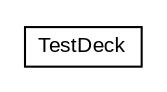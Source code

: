 #!/usr/local/bin/dot
#
# Class diagram 
# Generated by UMLGraph version R5_6 (http://www.umlgraph.org/)
#

digraph G {
	edge [fontname="arial",fontsize=10,labelfontname="arial",labelfontsize=10];
	node [fontname="arial",fontsize=10,shape=plaintext];
	nodesep=0.25;
	ranksep=0.5;
	// java_oo.card.TestDeck
	c1433 [label=<<table title="java_oo.card.TestDeck" border="0" cellborder="1" cellspacing="0" cellpadding="2" port="p" href="./TestDeck.html">
		<tr><td><table border="0" cellspacing="0" cellpadding="1">
<tr><td align="center" balign="center"> TestDeck </td></tr>
		</table></td></tr>
		</table>>, URL="./TestDeck.html", fontname="arial", fontcolor="black", fontsize=10.0];
}

